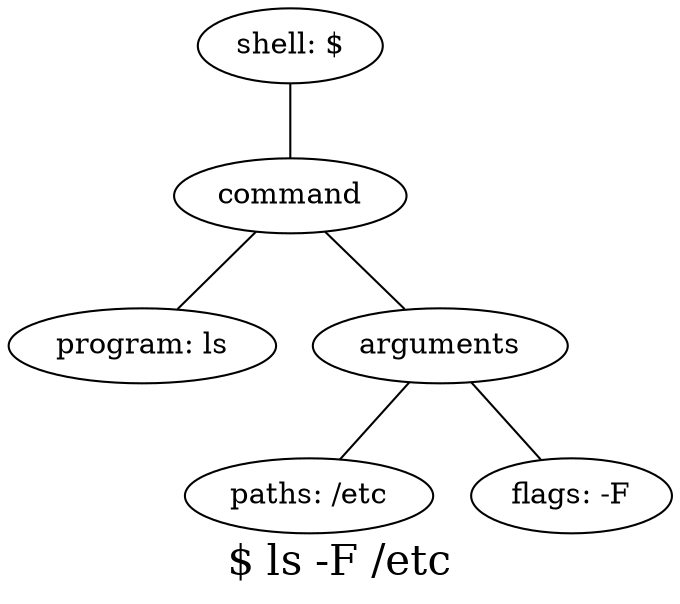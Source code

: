 graph g{
  label="$ ls -F /etc";
  fontsize=20;
  shell [label="shell: $"];
  program [label="program: ls"];
  paths [label="paths: /etc"];
  flags [label="flags: -F"];
  shell -- command;
  command -- program;
  command -- arguments;
  arguments -- paths;
  arguments -- flags;
}